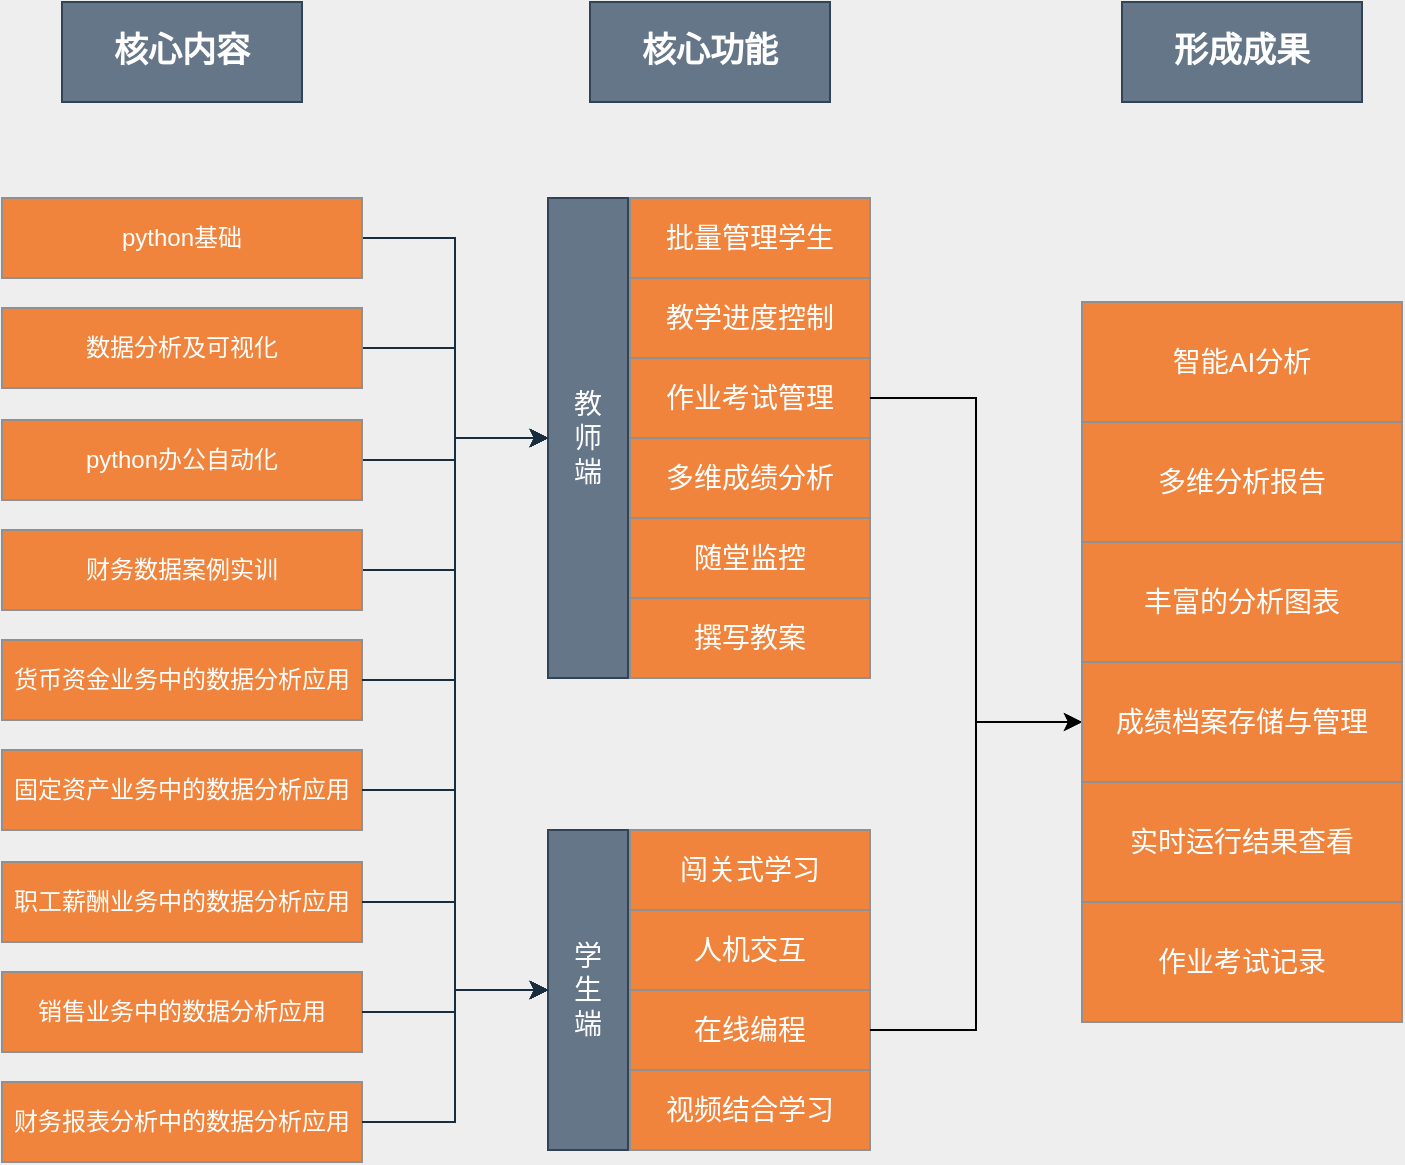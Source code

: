 <mxfile version="15.2.9" type="github">
  <diagram id="qGe1pdqT3W0wRUecUUKz" name="第 1 页">
    <mxGraphModel dx="2219" dy="896" grid="1" gridSize="10" guides="1" tooltips="1" connect="1" arrows="1" fold="1" page="1" pageScale="1" pageWidth="827" pageHeight="1169" background="#EEEEEE" math="0" shadow="0">
      <root>
        <mxCell id="0" />
        <mxCell id="1" parent="0" />
        <mxCell id="OSP_YYPjxVIksi6Q03AP-64" style="edgeStyle=orthogonalEdgeStyle;rounded=0;sketch=0;orthogonalLoop=1;jettySize=auto;html=1;entryX=0;entryY=0.5;entryDx=0;entryDy=0;fontSize=14;fontColor=#1A1A1A;strokeColor=#182E3E;" edge="1" parent="1" source="4i9QKy6Y-gxEZ1XMwqIK-1" target="OSP_YYPjxVIksi6Q03AP-51">
          <mxGeometry relative="1" as="geometry" />
        </mxCell>
        <mxCell id="OSP_YYPjxVIksi6Q03AP-69" style="edgeStyle=orthogonalEdgeStyle;rounded=0;sketch=0;orthogonalLoop=1;jettySize=auto;html=1;entryX=0;entryY=0.5;entryDx=0;entryDy=0;fontSize=14;fontColor=#1A1A1A;strokeColor=#182E3E;" edge="1" parent="1" source="4i9QKy6Y-gxEZ1XMwqIK-1" target="OSP_YYPjxVIksi6Q03AP-54">
          <mxGeometry relative="1" as="geometry" />
        </mxCell>
        <mxCell id="4i9QKy6Y-gxEZ1XMwqIK-1" value="python基础" style="rounded=0;whiteSpace=wrap;html=1;fillColor=#F0843D;strokeColor=#909090;fontColor=#FFFFFF;fontSize=12;sketch=0;" parent="1" vertex="1">
          <mxGeometry x="60" y="208" width="180" height="40" as="geometry" />
        </mxCell>
        <mxCell id="OSP_YYPjxVIksi6Q03AP-63" style="edgeStyle=orthogonalEdgeStyle;rounded=0;sketch=0;orthogonalLoop=1;jettySize=auto;html=1;fontSize=14;fontColor=#1A1A1A;strokeColor=#182E3E;" edge="1" parent="1" source="4i9QKy6Y-gxEZ1XMwqIK-2" target="OSP_YYPjxVIksi6Q03AP-51">
          <mxGeometry relative="1" as="geometry" />
        </mxCell>
        <mxCell id="OSP_YYPjxVIksi6Q03AP-68" style="edgeStyle=orthogonalEdgeStyle;rounded=0;sketch=0;orthogonalLoop=1;jettySize=auto;html=1;entryX=0;entryY=0.5;entryDx=0;entryDy=0;fontSize=14;fontColor=#1A1A1A;strokeColor=#182E3E;" edge="1" parent="1" source="4i9QKy6Y-gxEZ1XMwqIK-2" target="OSP_YYPjxVIksi6Q03AP-54">
          <mxGeometry relative="1" as="geometry" />
        </mxCell>
        <mxCell id="4i9QKy6Y-gxEZ1XMwqIK-2" value="数据分析及可视化" style="rounded=0;whiteSpace=wrap;html=1;sketch=0;fontColor=#FFFFFF;strokeColor=#909090;fillColor=#F0843D;fontSize=12;" parent="1" vertex="1">
          <mxGeometry x="60" y="263" width="180" height="40" as="geometry" />
        </mxCell>
        <mxCell id="OSP_YYPjxVIksi6Q03AP-65" style="edgeStyle=orthogonalEdgeStyle;rounded=0;sketch=0;orthogonalLoop=1;jettySize=auto;html=1;fontSize=14;fontColor=#1A1A1A;strokeColor=#182E3E;entryX=0;entryY=0.5;entryDx=0;entryDy=0;" edge="1" parent="1" source="OSP_YYPjxVIksi6Q03AP-1" target="OSP_YYPjxVIksi6Q03AP-54">
          <mxGeometry relative="1" as="geometry">
            <mxPoint x="430" y="538" as="targetPoint" />
          </mxGeometry>
        </mxCell>
        <mxCell id="OSP_YYPjxVIksi6Q03AP-1" value="python办公自动化" style="rounded=0;whiteSpace=wrap;html=1;sketch=0;fontColor=#FFFFFF;strokeColor=#909090;fillColor=#F0843D;fontSize=12;" vertex="1" parent="1">
          <mxGeometry x="60" y="319" width="180" height="40" as="geometry" />
        </mxCell>
        <mxCell id="OSP_YYPjxVIksi6Q03AP-66" style="edgeStyle=orthogonalEdgeStyle;rounded=0;sketch=0;orthogonalLoop=1;jettySize=auto;html=1;fontSize=14;fontColor=#1A1A1A;strokeColor=#182E3E;entryX=0;entryY=0.5;entryDx=0;entryDy=0;" edge="1" parent="1" source="OSP_YYPjxVIksi6Q03AP-2" target="OSP_YYPjxVIksi6Q03AP-54">
          <mxGeometry relative="1" as="geometry" />
        </mxCell>
        <mxCell id="OSP_YYPjxVIksi6Q03AP-67" style="edgeStyle=orthogonalEdgeStyle;rounded=0;sketch=0;orthogonalLoop=1;jettySize=auto;html=1;entryX=0;entryY=0.5;entryDx=0;entryDy=0;fontSize=14;fontColor=#1A1A1A;strokeColor=#182E3E;" edge="1" parent="1" source="OSP_YYPjxVIksi6Q03AP-2" target="OSP_YYPjxVIksi6Q03AP-51">
          <mxGeometry relative="1" as="geometry" />
        </mxCell>
        <mxCell id="OSP_YYPjxVIksi6Q03AP-70" style="edgeStyle=orthogonalEdgeStyle;rounded=0;sketch=0;orthogonalLoop=1;jettySize=auto;html=1;entryX=0;entryY=0.5;entryDx=0;entryDy=0;fontSize=14;fontColor=#1A1A1A;strokeColor=#182E3E;" edge="1" parent="1" source="OSP_YYPjxVIksi6Q03AP-2" target="OSP_YYPjxVIksi6Q03AP-51">
          <mxGeometry relative="1" as="geometry" />
        </mxCell>
        <mxCell id="OSP_YYPjxVIksi6Q03AP-2" value="财务数据案例实训" style="rounded=0;whiteSpace=wrap;html=1;sketch=0;fontColor=#FFFFFF;strokeColor=#909090;fillColor=#F0843D;fontSize=12;" vertex="1" parent="1">
          <mxGeometry x="60" y="374" width="180" height="40" as="geometry" />
        </mxCell>
        <mxCell id="OSP_YYPjxVIksi6Q03AP-93" value="" style="group" vertex="1" connectable="0" parent="1">
          <mxGeometry x="333" y="208" width="161" height="240" as="geometry" />
        </mxCell>
        <mxCell id="OSP_YYPjxVIksi6Q03AP-51" value="教&lt;br style=&quot;font-size: 14px;&quot;&gt;师&lt;br style=&quot;font-size: 14px;&quot;&gt;端" style="rounded=0;whiteSpace=wrap;html=1;sketch=0;align=center;verticalAlign=middle;fillColor=#647687;strokeColor=#314354;fontSize=14;fontColor=#ffffff;" vertex="1" parent="OSP_YYPjxVIksi6Q03AP-93">
          <mxGeometry width="40" height="240" as="geometry" />
        </mxCell>
        <mxCell id="OSP_YYPjxVIksi6Q03AP-52" value="&lt;p class=&quot;MsoBodyText&quot;&gt;批量管理学生&lt;span lang=&quot;EN-US&quot;&gt;&lt;/span&gt;&lt;/p&gt;" style="rounded=0;whiteSpace=wrap;html=1;sketch=0;fontSize=14;fontColor=#FFFFFF;strokeColor=#909090;fillColor=#F0843D;align=center;verticalAlign=middle;" vertex="1" parent="OSP_YYPjxVIksi6Q03AP-93">
          <mxGeometry x="41" width="120" height="40" as="geometry" />
        </mxCell>
        <mxCell id="OSP_YYPjxVIksi6Q03AP-53" value="&lt;p class=&quot;MsoBodyText&quot;&gt;教学进度控制&lt;span lang=&quot;EN-US&quot;&gt;&lt;/span&gt;&lt;/p&gt;" style="rounded=0;whiteSpace=wrap;html=1;sketch=0;fontSize=14;fontColor=#FFFFFF;strokeColor=#909090;fillColor=#F0843D;align=center;verticalAlign=middle;" vertex="1" parent="OSP_YYPjxVIksi6Q03AP-93">
          <mxGeometry x="41" y="40" width="120" height="40" as="geometry" />
        </mxCell>
        <mxCell id="OSP_YYPjxVIksi6Q03AP-72" value="&lt;p class=&quot;MsoBodyText&quot;&gt;作业考试管理&lt;span lang=&quot;EN-US&quot;&gt;&lt;/span&gt;&lt;/p&gt;" style="rounded=0;whiteSpace=wrap;html=1;sketch=0;fontSize=14;fontColor=#FFFFFF;strokeColor=#909090;fillColor=#F0843D;align=center;verticalAlign=middle;" vertex="1" parent="OSP_YYPjxVIksi6Q03AP-93">
          <mxGeometry x="41" y="80" width="120" height="40" as="geometry" />
        </mxCell>
        <mxCell id="OSP_YYPjxVIksi6Q03AP-73" value="多维成绩分析" style="rounded=0;whiteSpace=wrap;html=1;sketch=0;fontSize=14;fontColor=#FFFFFF;strokeColor=#909090;fillColor=#F0843D;align=center;verticalAlign=middle;" vertex="1" parent="OSP_YYPjxVIksi6Q03AP-93">
          <mxGeometry x="41" y="120" width="120" height="40" as="geometry" />
        </mxCell>
        <mxCell id="OSP_YYPjxVIksi6Q03AP-74" value="&lt;p class=&quot;MsoBodyText&quot;&gt;随堂监控&lt;span lang=&quot;EN-US&quot;&gt;&lt;/span&gt;&lt;/p&gt;" style="rounded=0;whiteSpace=wrap;html=1;sketch=0;fontSize=14;fontColor=#FFFFFF;strokeColor=#909090;fillColor=#F0843D;align=center;verticalAlign=middle;" vertex="1" parent="OSP_YYPjxVIksi6Q03AP-93">
          <mxGeometry x="41" y="160" width="120" height="40" as="geometry" />
        </mxCell>
        <mxCell id="OSP_YYPjxVIksi6Q03AP-81" value="&lt;p class=&quot;MsoBodyText&quot;&gt;撰写教案&lt;span lang=&quot;EN-US&quot;&gt;&lt;/span&gt;&lt;/p&gt;" style="rounded=0;whiteSpace=wrap;html=1;sketch=0;fontSize=14;fontColor=#FFFFFF;strokeColor=#909090;fillColor=#F0843D;align=center;verticalAlign=middle;" vertex="1" parent="OSP_YYPjxVIksi6Q03AP-93">
          <mxGeometry x="41" y="200" width="120" height="40" as="geometry" />
        </mxCell>
        <mxCell id="OSP_YYPjxVIksi6Q03AP-94" value="" style="group" vertex="1" connectable="0" parent="1">
          <mxGeometry x="333" y="524" width="161" height="160" as="geometry" />
        </mxCell>
        <mxCell id="OSP_YYPjxVIksi6Q03AP-54" value="学&lt;br&gt;生&lt;br&gt;端" style="rounded=0;whiteSpace=wrap;html=1;sketch=0;align=center;verticalAlign=middle;fillColor=#647687;strokeColor=#314354;fontSize=14;fontColor=#ffffff;" vertex="1" parent="OSP_YYPjxVIksi6Q03AP-94">
          <mxGeometry width="40" height="160" as="geometry" />
        </mxCell>
        <mxCell id="OSP_YYPjxVIksi6Q03AP-55" value="闯关式学习" style="rounded=0;whiteSpace=wrap;html=1;sketch=0;fontSize=14;fontColor=#FFFFFF;strokeColor=#909090;fillColor=#F0843D;align=center;verticalAlign=middle;" vertex="1" parent="OSP_YYPjxVIksi6Q03AP-94">
          <mxGeometry x="41" width="120" height="40" as="geometry" />
        </mxCell>
        <mxCell id="OSP_YYPjxVIksi6Q03AP-71" value="人机交互" style="rounded=0;whiteSpace=wrap;html=1;sketch=0;fontSize=14;fontColor=#FFFFFF;strokeColor=#909090;fillColor=#F0843D;align=center;verticalAlign=middle;" vertex="1" parent="OSP_YYPjxVIksi6Q03AP-94">
          <mxGeometry x="41" y="40" width="120" height="40" as="geometry" />
        </mxCell>
        <mxCell id="OSP_YYPjxVIksi6Q03AP-79" value="在线编程" style="rounded=0;whiteSpace=wrap;html=1;sketch=0;fontSize=14;fontColor=#FFFFFF;strokeColor=#909090;fillColor=#F0843D;align=center;verticalAlign=middle;" vertex="1" parent="OSP_YYPjxVIksi6Q03AP-94">
          <mxGeometry x="41" y="80" width="120" height="40" as="geometry" />
        </mxCell>
        <mxCell id="OSP_YYPjxVIksi6Q03AP-80" value="视频结合学习" style="rounded=0;whiteSpace=wrap;html=1;sketch=0;fontSize=14;fontColor=#FFFFFF;strokeColor=#909090;fillColor=#F0843D;align=center;verticalAlign=middle;" vertex="1" parent="OSP_YYPjxVIksi6Q03AP-94">
          <mxGeometry x="41" y="120" width="120" height="40" as="geometry" />
        </mxCell>
        <mxCell id="OSP_YYPjxVIksi6Q03AP-109" value="核心内容" style="rounded=0;whiteSpace=wrap;html=1;sketch=0;fontSize=17;fontColor=#ffffff;strokeColor=#314354;fillColor=#647687;align=center;verticalAlign=middle;fontStyle=1" vertex="1" parent="1">
          <mxGeometry x="90" y="110" width="120" height="50" as="geometry" />
        </mxCell>
        <mxCell id="OSP_YYPjxVIksi6Q03AP-110" value="核心功能" style="rounded=0;whiteSpace=wrap;html=1;sketch=0;fontSize=17;fontColor=#ffffff;strokeColor=#314354;fillColor=#647687;align=center;verticalAlign=middle;fontStyle=1" vertex="1" parent="1">
          <mxGeometry x="354" y="110" width="120" height="50" as="geometry" />
        </mxCell>
        <mxCell id="OSP_YYPjxVIksi6Q03AP-111" value="形成成果" style="rounded=0;whiteSpace=wrap;html=1;sketch=0;fontSize=17;fontColor=#ffffff;strokeColor=#314354;fillColor=#647687;align=center;verticalAlign=middle;fontStyle=1" vertex="1" parent="1">
          <mxGeometry x="620" y="110" width="120" height="50" as="geometry" />
        </mxCell>
        <mxCell id="OSP_YYPjxVIksi6Q03AP-112" value="货币资金业务中的数据分析应用" style="rounded=0;whiteSpace=wrap;html=1;sketch=0;fontSize=12;fontColor=#FFFFFF;strokeColor=#909090;fillColor=#F0843D;align=center;verticalAlign=middle;" vertex="1" parent="1">
          <mxGeometry x="60" y="429" width="180" height="40" as="geometry" />
        </mxCell>
        <mxCell id="OSP_YYPjxVIksi6Q03AP-113" value="固定资产业务中的数据分析应用" style="rounded=0;whiteSpace=wrap;html=1;sketch=0;fontSize=12;fontColor=#FFFFFF;strokeColor=#909090;fillColor=#F0843D;align=center;verticalAlign=middle;" vertex="1" parent="1">
          <mxGeometry x="60" y="484" width="180" height="40" as="geometry" />
        </mxCell>
        <mxCell id="OSP_YYPjxVIksi6Q03AP-115" value="职工薪酬业务中的数据分析应用" style="rounded=0;whiteSpace=wrap;html=1;sketch=0;fontSize=12;fontColor=#FFFFFF;strokeColor=#909090;fillColor=#F0843D;align=center;verticalAlign=middle;" vertex="1" parent="1">
          <mxGeometry x="60" y="540" width="180" height="40" as="geometry" />
        </mxCell>
        <mxCell id="OSP_YYPjxVIksi6Q03AP-116" value="销售业务中的数据分析应用" style="rounded=0;whiteSpace=wrap;html=1;sketch=0;fontSize=12;fontColor=#FFFFFF;strokeColor=#909090;fillColor=#F0843D;align=center;verticalAlign=middle;" vertex="1" parent="1">
          <mxGeometry x="60" y="595" width="180" height="40" as="geometry" />
        </mxCell>
        <mxCell id="OSP_YYPjxVIksi6Q03AP-117" style="edgeStyle=orthogonalEdgeStyle;rounded=0;sketch=0;orthogonalLoop=1;jettySize=auto;html=1;entryX=0;entryY=0.5;entryDx=0;entryDy=0;fontSize=14;fontColor=#1A1A1A;strokeColor=#182E3E;exitX=1;exitY=0.5;exitDx=0;exitDy=0;" edge="1" parent="1" source="OSP_YYPjxVIksi6Q03AP-112" target="OSP_YYPjxVIksi6Q03AP-51">
          <mxGeometry relative="1" as="geometry" />
        </mxCell>
        <mxCell id="OSP_YYPjxVIksi6Q03AP-118" style="edgeStyle=orthogonalEdgeStyle;rounded=0;sketch=0;orthogonalLoop=1;jettySize=auto;html=1;entryX=0;entryY=0.5;entryDx=0;entryDy=0;fontSize=14;fontColor=#1A1A1A;strokeColor=#182E3E;exitX=1;exitY=0.5;exitDx=0;exitDy=0;" edge="1" parent="1" source="OSP_YYPjxVIksi6Q03AP-113" target="OSP_YYPjxVIksi6Q03AP-51">
          <mxGeometry relative="1" as="geometry" />
        </mxCell>
        <mxCell id="OSP_YYPjxVIksi6Q03AP-119" style="edgeStyle=orthogonalEdgeStyle;rounded=0;sketch=0;orthogonalLoop=1;jettySize=auto;html=1;entryX=0;entryY=0.5;entryDx=0;entryDy=0;fontSize=14;fontColor=#1A1A1A;strokeColor=#182E3E;exitX=1;exitY=0.5;exitDx=0;exitDy=0;" edge="1" parent="1" source="OSP_YYPjxVIksi6Q03AP-115" target="OSP_YYPjxVIksi6Q03AP-51">
          <mxGeometry relative="1" as="geometry" />
        </mxCell>
        <mxCell id="OSP_YYPjxVIksi6Q03AP-120" style="edgeStyle=orthogonalEdgeStyle;rounded=0;sketch=0;orthogonalLoop=1;jettySize=auto;html=1;entryX=0;entryY=0.5;entryDx=0;entryDy=0;fontSize=14;fontColor=#1A1A1A;strokeColor=#182E3E;exitX=1;exitY=0.5;exitDx=0;exitDy=0;" edge="1" parent="1" source="OSP_YYPjxVIksi6Q03AP-116" target="OSP_YYPjxVIksi6Q03AP-51">
          <mxGeometry relative="1" as="geometry" />
        </mxCell>
        <mxCell id="OSP_YYPjxVIksi6Q03AP-121" value="财务报表分析中的数据分析应用" style="rounded=0;whiteSpace=wrap;html=1;sketch=0;fontSize=12;fontColor=#FFFFFF;strokeColor=#909090;fillColor=#F0843D;align=center;verticalAlign=middle;" vertex="1" parent="1">
          <mxGeometry x="60" y="650" width="180" height="40" as="geometry" />
        </mxCell>
        <mxCell id="OSP_YYPjxVIksi6Q03AP-122" style="edgeStyle=orthogonalEdgeStyle;rounded=0;sketch=0;orthogonalLoop=1;jettySize=auto;html=1;entryX=0;entryY=0.5;entryDx=0;entryDy=0;fontSize=14;fontColor=#1A1A1A;strokeColor=#182E3E;exitX=1;exitY=0.5;exitDx=0;exitDy=0;" edge="1" parent="1" source="OSP_YYPjxVIksi6Q03AP-121" target="OSP_YYPjxVIksi6Q03AP-51">
          <mxGeometry relative="1" as="geometry" />
        </mxCell>
        <mxCell id="OSP_YYPjxVIksi6Q03AP-124" style="edgeStyle=orthogonalEdgeStyle;rounded=0;sketch=0;orthogonalLoop=1;jettySize=auto;html=1;fontSize=14;fontColor=#1A1A1A;strokeColor=#182E3E;entryX=0;entryY=0.5;entryDx=0;entryDy=0;" edge="1" parent="1" source="OSP_YYPjxVIksi6Q03AP-112" target="OSP_YYPjxVIksi6Q03AP-54">
          <mxGeometry relative="1" as="geometry" />
        </mxCell>
        <mxCell id="OSP_YYPjxVIksi6Q03AP-125" style="edgeStyle=orthogonalEdgeStyle;rounded=0;sketch=0;orthogonalLoop=1;jettySize=auto;html=1;fontSize=14;fontColor=#1A1A1A;strokeColor=#182E3E;entryX=0;entryY=0.5;entryDx=0;entryDy=0;exitX=1;exitY=0.5;exitDx=0;exitDy=0;" edge="1" parent="1" source="OSP_YYPjxVIksi6Q03AP-113" target="OSP_YYPjxVIksi6Q03AP-54">
          <mxGeometry relative="1" as="geometry" />
        </mxCell>
        <mxCell id="OSP_YYPjxVIksi6Q03AP-126" style="edgeStyle=orthogonalEdgeStyle;rounded=0;sketch=0;orthogonalLoop=1;jettySize=auto;html=1;fontSize=14;fontColor=#1A1A1A;strokeColor=#182E3E;entryX=0;entryY=0.5;entryDx=0;entryDy=0;exitX=1;exitY=0.5;exitDx=0;exitDy=0;" edge="1" parent="1" source="OSP_YYPjxVIksi6Q03AP-115" target="OSP_YYPjxVIksi6Q03AP-54">
          <mxGeometry relative="1" as="geometry" />
        </mxCell>
        <mxCell id="OSP_YYPjxVIksi6Q03AP-127" style="edgeStyle=orthogonalEdgeStyle;rounded=0;sketch=0;orthogonalLoop=1;jettySize=auto;html=1;fontSize=14;fontColor=#1A1A1A;strokeColor=#182E3E;entryX=0;entryY=0.5;entryDx=0;entryDy=0;exitX=1;exitY=0.5;exitDx=0;exitDy=0;" edge="1" parent="1" source="OSP_YYPjxVIksi6Q03AP-116" target="OSP_YYPjxVIksi6Q03AP-54">
          <mxGeometry relative="1" as="geometry" />
        </mxCell>
        <mxCell id="OSP_YYPjxVIksi6Q03AP-128" style="edgeStyle=orthogonalEdgeStyle;rounded=0;sketch=0;orthogonalLoop=1;jettySize=auto;html=1;fontSize=14;fontColor=#1A1A1A;strokeColor=#182E3E;entryX=0;entryY=0.5;entryDx=0;entryDy=0;exitX=1;exitY=0.5;exitDx=0;exitDy=0;" edge="1" parent="1" source="OSP_YYPjxVIksi6Q03AP-121" target="OSP_YYPjxVIksi6Q03AP-54">
          <mxGeometry relative="1" as="geometry" />
        </mxCell>
        <mxCell id="OSP_YYPjxVIksi6Q03AP-134" style="edgeStyle=orthogonalEdgeStyle;rounded=0;sketch=0;orthogonalLoop=1;jettySize=auto;html=1;entryX=0;entryY=0.5;entryDx=0;entryDy=0;fontColor=#FFFFFF;exitX=1;exitY=0.5;exitDx=0;exitDy=0;" edge="1" parent="1" source="OSP_YYPjxVIksi6Q03AP-72" target="OSP_YYPjxVIksi6Q03AP-88">
          <mxGeometry relative="1" as="geometry" />
        </mxCell>
        <mxCell id="OSP_YYPjxVIksi6Q03AP-135" style="edgeStyle=orthogonalEdgeStyle;rounded=0;sketch=0;orthogonalLoop=1;jettySize=auto;html=1;entryX=0;entryY=0.5;entryDx=0;entryDy=0;fontColor=#FFFFFF;" edge="1" parent="1" source="OSP_YYPjxVIksi6Q03AP-79" target="OSP_YYPjxVIksi6Q03AP-88">
          <mxGeometry relative="1" as="geometry" />
        </mxCell>
        <mxCell id="OSP_YYPjxVIksi6Q03AP-136" value="" style="group" vertex="1" connectable="0" parent="1">
          <mxGeometry x="600" y="260" width="160" height="360" as="geometry" />
        </mxCell>
        <mxCell id="OSP_YYPjxVIksi6Q03AP-89" value="&lt;p class=&quot;MsoBodyText&quot;&gt;作业考试记录&lt;span lang=&quot;EN-US&quot;&gt;&lt;/span&gt;&lt;/p&gt;" style="rounded=0;whiteSpace=wrap;html=1;sketch=0;fontSize=14;fontColor=#FFFFFF;strokeColor=#909090;fillColor=#F0843D;align=center;verticalAlign=middle;" vertex="1" parent="OSP_YYPjxVIksi6Q03AP-136">
          <mxGeometry y="300" width="160" height="60" as="geometry" />
        </mxCell>
        <mxCell id="OSP_YYPjxVIksi6Q03AP-129" value="智能AI分析" style="rounded=0;whiteSpace=wrap;html=1;sketch=0;fontSize=14;fontColor=#FFFFFF;strokeColor=#909090;fillColor=#F0843D;align=center;verticalAlign=middle;" vertex="1" parent="OSP_YYPjxVIksi6Q03AP-136">
          <mxGeometry width="160" height="60" as="geometry" />
        </mxCell>
        <mxCell id="OSP_YYPjxVIksi6Q03AP-88" value="&lt;span style=&quot;font-size: 10.5pt&quot;&gt;成绩档案存储与管理&lt;/span&gt;" style="rounded=0;whiteSpace=wrap;html=1;sketch=0;fontSize=14;fontColor=#FFFFFF;strokeColor=#909090;fillColor=#F0843D;align=center;verticalAlign=middle;" vertex="1" parent="OSP_YYPjxVIksi6Q03AP-136">
          <mxGeometry y="180" width="160" height="60" as="geometry" />
        </mxCell>
        <mxCell id="OSP_YYPjxVIksi6Q03AP-91" value="实时运行结果查看" style="rounded=0;whiteSpace=wrap;html=1;sketch=0;fontSize=14;fontColor=#FFFFFF;strokeColor=#909090;fillColor=#F0843D;align=center;verticalAlign=middle;" vertex="1" parent="OSP_YYPjxVIksi6Q03AP-136">
          <mxGeometry y="240" width="160" height="60" as="geometry" />
        </mxCell>
        <mxCell id="OSP_YYPjxVIksi6Q03AP-130" value="&lt;p class=&quot;MsoBodyText&quot;&gt;丰富的分析图表&lt;span lang=&quot;EN-US&quot;&gt;&lt;/span&gt;&lt;/p&gt;" style="rounded=0;whiteSpace=wrap;html=1;sketch=0;fontSize=14;fontColor=#FFFFFF;strokeColor=#909090;fillColor=#F0843D;align=center;verticalAlign=middle;" vertex="1" parent="OSP_YYPjxVIksi6Q03AP-136">
          <mxGeometry y="120" width="160" height="60" as="geometry" />
        </mxCell>
        <mxCell id="OSP_YYPjxVIksi6Q03AP-132" value="&lt;p class=&quot;MsoBodyText&quot;&gt;多维分析报告&lt;span lang=&quot;EN-US&quot;&gt;&lt;/span&gt;&lt;/p&gt;" style="rounded=0;whiteSpace=wrap;html=1;sketch=0;fontSize=14;fontColor=#FFFFFF;strokeColor=#909090;fillColor=#F0843D;align=center;verticalAlign=middle;" vertex="1" parent="OSP_YYPjxVIksi6Q03AP-136">
          <mxGeometry y="60" width="160" height="60" as="geometry" />
        </mxCell>
      </root>
    </mxGraphModel>
  </diagram>
</mxfile>

